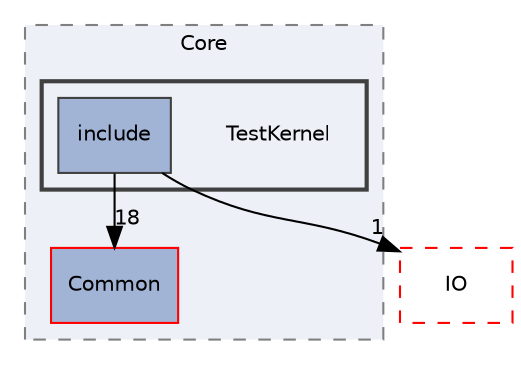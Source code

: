 digraph "TestKernel"
{
 // LATEX_PDF_SIZE
  edge [fontname="Helvetica",fontsize="10",labelfontname="Helvetica",labelfontsize="10"];
  node [fontname="Helvetica",fontsize="10",shape=record];
  compound=true
  subgraph clusterdir_cac7f9cecb9aa42a0bd05452dddd8a21 {
    graph [ bgcolor="#edf0f7", pencolor="grey50", style="filled,dashed,", label="Core", fontname="Helvetica", fontsize="10", URL="dir_cac7f9cecb9aa42a0bd05452dddd8a21.html"]
  dir_d38764bbd2ed2fce86b6f67aad6c8758 [shape=box, label="Common", style="filled,", fillcolor="#a2b4d6", color="red", URL="dir_d38764bbd2ed2fce86b6f67aad6c8758.html"];
  subgraph clusterdir_d0eee9c56aa72e77924299935a9e231a {
    graph [ bgcolor="#edf0f7", pencolor="grey25", style="filled,bold,", label="", fontname="Helvetica", fontsize="10", URL="dir_d0eee9c56aa72e77924299935a9e231a.html"]
    dir_d0eee9c56aa72e77924299935a9e231a [shape=plaintext, label="TestKernel"];
  dir_1199de3dc4fcb10201aadf2c8fdf3f8d [shape=box, label="include", style="filled,", fillcolor="#a2b4d6", color="grey25", URL="dir_1199de3dc4fcb10201aadf2c8fdf3f8d.html"];
  }
  }
  dir_367545fbb67972528c5e9da3f2610d14 [shape=box, label="IO", style="dashed,", fillcolor="#edf0f7", color="red", URL="dir_367545fbb67972528c5e9da3f2610d14.html"];
  dir_1199de3dc4fcb10201aadf2c8fdf3f8d->dir_367545fbb67972528c5e9da3f2610d14 [headlabel="1", labeldistance=1.5 headhref="dir_000071_000178.html"];
  dir_1199de3dc4fcb10201aadf2c8fdf3f8d->dir_d38764bbd2ed2fce86b6f67aad6c8758 [headlabel="18", labeldistance=1.5 headhref="dir_000071_000010.html"];
}
